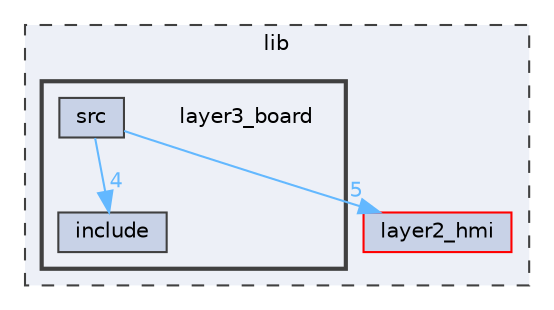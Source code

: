 digraph "lib/layer3_board"
{
 // LATEX_PDF_SIZE
  bgcolor="transparent";
  edge [fontname=Helvetica,fontsize=10,labelfontname=Helvetica,labelfontsize=10];
  node [fontname=Helvetica,fontsize=10,shape=box,height=0.2,width=0.4];
  compound=true
  subgraph clusterdir_97aefd0d527b934f1d99a682da8fe6a9 {
    graph [ bgcolor="#edf0f7", pencolor="grey25", label="lib", fontname=Helvetica,fontsize=10 style="filled,dashed", URL="dir_97aefd0d527b934f1d99a682da8fe6a9.xhtml",tooltip=""]
  dir_a647c64d7ac458a08d86dd39ddd46fd3 [label="layer2_hmi", fillcolor="#c8d2e7", color="red", style="filled", URL="dir_a647c64d7ac458a08d86dd39ddd46fd3.xhtml",tooltip=""];
  subgraph clusterdir_5c46fa0267ad0d15fb3a57afaaf550a7 {
    graph [ bgcolor="#edf0f7", pencolor="grey25", label="", fontname=Helvetica,fontsize=10 style="filled,bold", URL="dir_5c46fa0267ad0d15fb3a57afaaf550a7.xhtml",tooltip="board abstraction layer"]
    dir_5c46fa0267ad0d15fb3a57afaaf550a7 [shape=plaintext, label="layer3_board"];
  dir_4a59ee2936cd97636e3d6a1e10ecaf53 [label="include", fillcolor="#c8d2e7", color="grey25", style="filled", URL="dir_4a59ee2936cd97636e3d6a1e10ecaf53.xhtml",tooltip=""];
  dir_3759a663fc5d3666c52d85a4ce32d8d5 [label="src", fillcolor="#c8d2e7", color="grey25", style="filled", URL="dir_3759a663fc5d3666c52d85a4ce32d8d5.xhtml",tooltip=""];
  }
  }
  dir_3759a663fc5d3666c52d85a4ce32d8d5->dir_4a59ee2936cd97636e3d6a1e10ecaf53 [headlabel="4", labeldistance=1.5 headhref="dir_000011_000003.xhtml" href="dir_000011_000003.xhtml" color="steelblue1" fontcolor="steelblue1"];
  dir_3759a663fc5d3666c52d85a4ce32d8d5->dir_a647c64d7ac458a08d86dd39ddd46fd3 [headlabel="5", labeldistance=1.5 headhref="dir_000011_000005.xhtml" href="dir_000011_000005.xhtml" color="steelblue1" fontcolor="steelblue1"];
}
